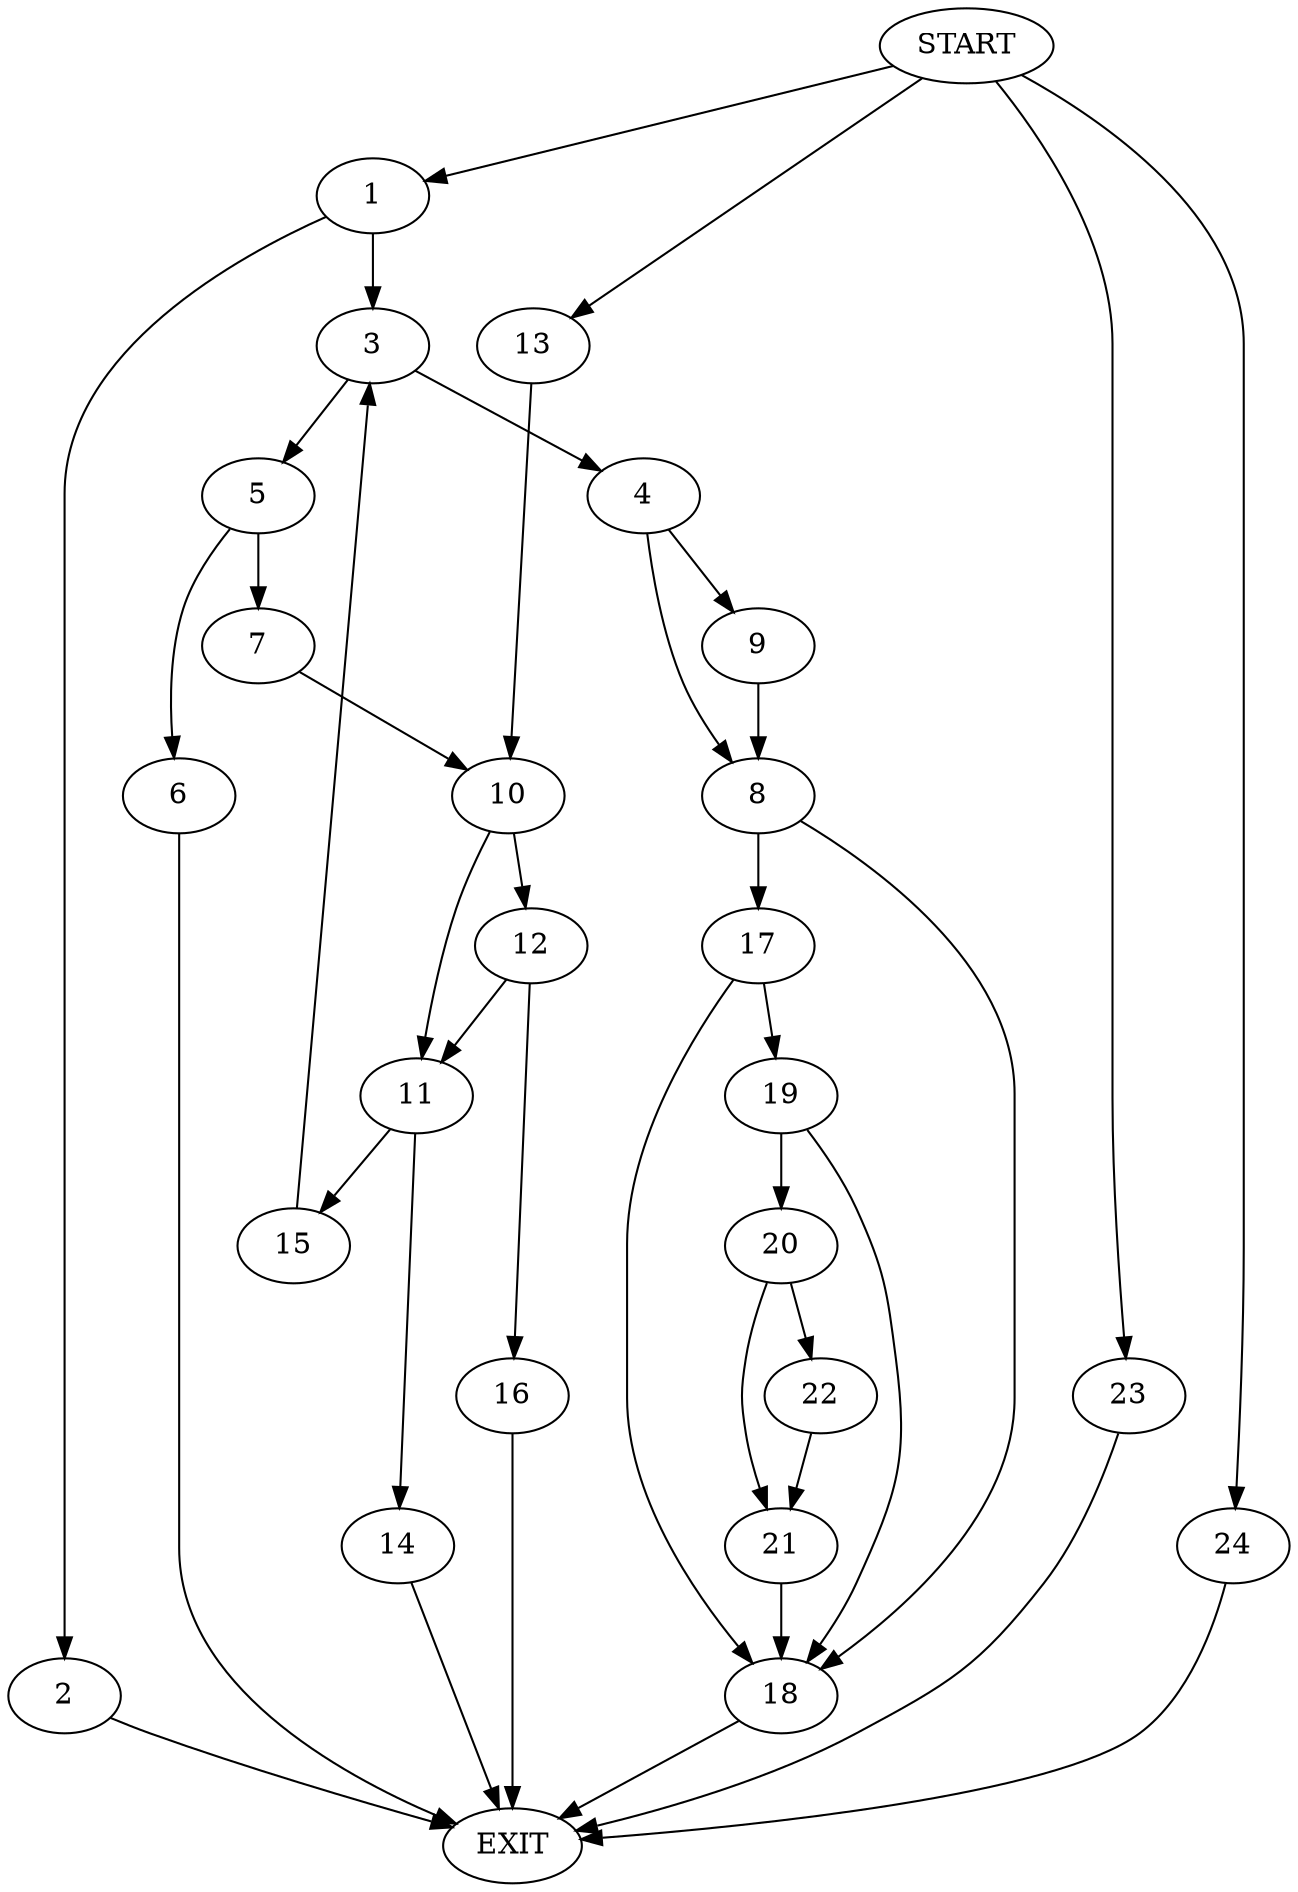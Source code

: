digraph {
0 [label="START"]
25 [label="EXIT"]
0 -> 1
1 -> 2
1 -> 3
3 -> 4
3 -> 5
2 -> 25
5 -> 6
5 -> 7
4 -> 8
4 -> 9
6 -> 25
7 -> 10
10 -> 11
10 -> 12
0 -> 13
13 -> 10
11 -> 14
11 -> 15
12 -> 16
12 -> 11
16 -> 25
15 -> 3
14 -> 25
9 -> 8
8 -> 17
8 -> 18
17 -> 19
17 -> 18
18 -> 25
19 -> 20
19 -> 18
20 -> 21
20 -> 22
22 -> 21
21 -> 18
0 -> 23
23 -> 25
0 -> 24
24 -> 25
}
